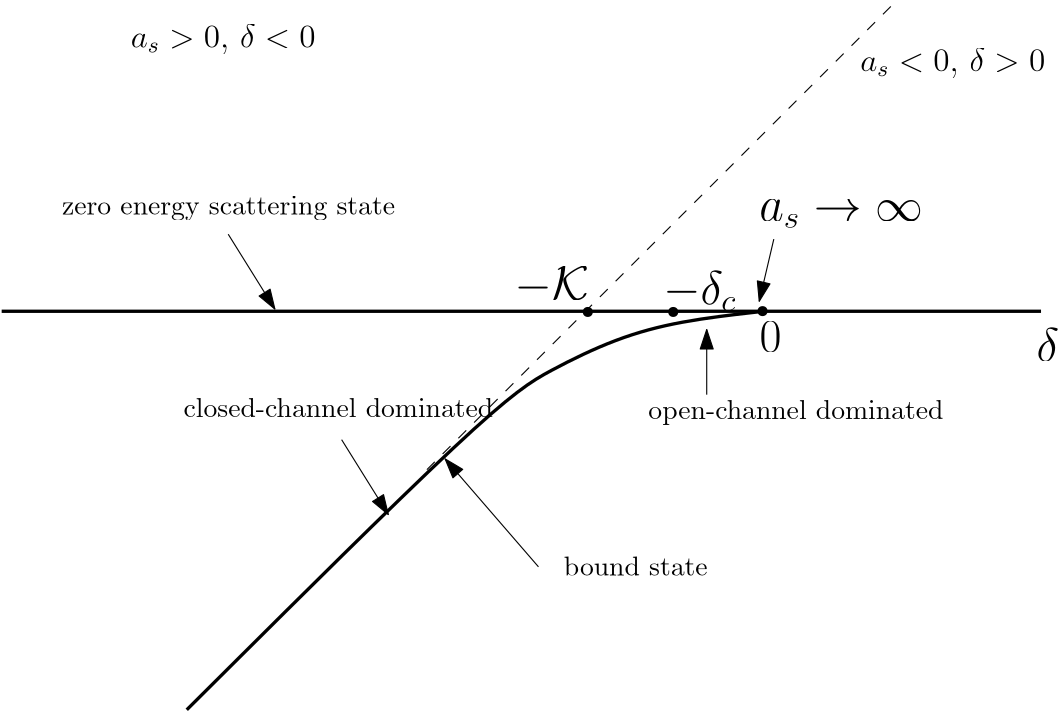 <?xml version="1.0"?>
<!DOCTYPE ipe SYSTEM "ipe.dtd">
<ipe version="70005" creator="Ipe 7.0.13">
<info created="D:20111010173520" modified="D:20111209114347"/>
<ipestyle name="basic">
<symbol name="arrow/arc(spx)">
<path stroke="sym-stroke" fill="sym-stroke" pen="sym-pen">
0 0 m
-1 0.333 l
-1 -0.333 l
h
</path>
</symbol>
<symbol name="arrow/farc(spx)">
<path stroke="sym-stroke" fill="white" pen="sym-pen">
0 0 m
-1 0.333 l
-1 -0.333 l
h
</path>
</symbol>
<symbol name="mark/circle(sx)" transformations="translations">
<path fill="sym-stroke">
0.6 0 0 0.6 0 0 e
0.4 0 0 0.4 0 0 e
</path>
</symbol>
<symbol name="mark/disk(sx)" transformations="translations">
<path fill="sym-stroke">
0.6 0 0 0.6 0 0 e
</path>
</symbol>
<symbol name="mark/fdisk(sfx)" transformations="translations">
<group>
<path fill="sym-fill">
0.5 0 0 0.5 0 0 e
</path>
<path fill="sym-stroke" fillrule="eofill">
0.6 0 0 0.6 0 0 e
0.4 0 0 0.4 0 0 e
</path>
</group>
</symbol>
<symbol name="mark/box(sx)" transformations="translations">
<path fill="sym-stroke" fillrule="eofill">
-0.6 -0.6 m
0.6 -0.6 l
0.6 0.6 l
-0.6 0.6 l
h
-0.4 -0.4 m
0.4 -0.4 l
0.4 0.4 l
-0.4 0.4 l
h
</path>
</symbol>
<symbol name="mark/square(sx)" transformations="translations">
<path fill="sym-stroke">
-0.6 -0.6 m
0.6 -0.6 l
0.6 0.6 l
-0.6 0.6 l
h
</path>
</symbol>
<symbol name="mark/fsquare(sfx)" transformations="translations">
<group>
<path fill="sym-fill">
-0.5 -0.5 m
0.5 -0.5 l
0.5 0.5 l
-0.5 0.5 l
h
</path>
<path fill="sym-stroke" fillrule="eofill">
-0.6 -0.6 m
0.6 -0.6 l
0.6 0.6 l
-0.6 0.6 l
h
-0.4 -0.4 m
0.4 -0.4 l
0.4 0.4 l
-0.4 0.4 l
h
</path>
</group>
</symbol>
<symbol name="mark/cross(sx)" transformations="translations">
<group>
<path fill="sym-stroke">
-0.43 -0.57 m
0.57 0.43 l
0.43 0.57 l
-0.57 -0.43 l
h
</path>
<path fill="sym-stroke">
-0.43 0.57 m
0.57 -0.43 l
0.43 -0.57 l
-0.57 0.43 l
h
</path>
</group>
</symbol>
<symbol name="arrow/fnormal(spx)">
<path stroke="sym-stroke" fill="white" pen="sym-pen">
0 0 m
-1 0.333 l
-1 -0.333 l
h
</path>
</symbol>
<symbol name="arrow/pointed(spx)">
<path stroke="sym-stroke" fill="sym-stroke" pen="sym-pen">
0 0 m
-1 0.333 l
-0.8 0 l
-1 -0.333 l
h
</path>
</symbol>
<symbol name="arrow/fpointed(spx)">
<path stroke="sym-stroke" fill="white" pen="sym-pen">
0 0 m
-1 0.333 l
-0.8 0 l
-1 -0.333 l
h
</path>
</symbol>
<symbol name="arrow/linear(spx)">
<path stroke="sym-stroke" pen="sym-pen">
-1 0.333 m
0 0 l
-1 -0.333 l
</path>
</symbol>
<symbol name="arrow/fdouble(spx)">
<path stroke="sym-stroke" fill="white" pen="sym-pen">
0 0 m
-1 0.333 l
-1 -0.333 l
h
-1 0 m
-2 0.333 l
-2 -0.333 l
h
</path>
</symbol>
<symbol name="arrow/double(spx)">
<path stroke="sym-stroke" fill="sym-stroke" pen="sym-pen">
0 0 m
-1 0.333 l
-1 -0.333 l
h
-1 0 m
-2 0.333 l
-2 -0.333 l
h
</path>
</symbol>
<pen name="heavier" value="0.8"/>
<pen name="fat" value="1.2"/>
<pen name="ultrafat" value="2"/>
<symbolsize name="large" value="5"/>
<symbolsize name="small" value="2"/>
<symbolsize name="tiny" value="1.1"/>
<arrowsize name="large" value="10"/>
<arrowsize name="small" value="5"/>
<arrowsize name="tiny" value="3"/>
<color name="red" value="1 0 0"/>
<color name="green" value="0 1 0"/>
<color name="blue" value="0 0 1"/>
<color name="yellow" value="1 1 0"/>
<color name="orange" value="1 0.647 0"/>
<color name="gold" value="1 0.843 0"/>
<color name="purple" value="0.627 0.125 0.941"/>
<color name="gray" value="0.745"/>
<color name="brown" value="0.647 0.165 0.165"/>
<color name="navy" value="0 0 0.502"/>
<color name="pink" value="1 0.753 0.796"/>
<color name="seagreen" value="0.18 0.545 0.341"/>
<color name="turquoise" value="0.251 0.878 0.816"/>
<color name="violet" value="0.933 0.51 0.933"/>
<color name="darkblue" value="0 0 0.545"/>
<color name="darkcyan" value="0 0.545 0.545"/>
<color name="darkgray" value="0.663"/>
<color name="darkgreen" value="0 0.392 0"/>
<color name="darkmagenta" value="0.545 0 0.545"/>
<color name="darkorange" value="1 0.549 0"/>
<color name="darkred" value="0.545 0 0"/>
<color name="lightblue" value="0.678 0.847 0.902"/>
<color name="lightcyan" value="0.878 1 1"/>
<color name="lightgray" value="0.827"/>
<color name="lightgreen" value="0.565 0.933 0.565"/>
<color name="lightyellow" value="1 1 0.878"/>
<dashstyle name="dashed" value="[4] 0"/>
<dashstyle name="dotted" value="[1 3] 0"/>
<dashstyle name="dash dotted" value="[4 2 1 2] 0"/>
<dashstyle name="dash dot dotted" value="[4 2 1 2 1 2] 0"/>
<textsize name="large" value="\large"/>
<textsize name="Large" value="\Large"/>
<textsize name="LARGE" value="\LARGE"/>
<textsize name="huge" value="\huge"/>
<textsize name="Huge" value="\Huge"/>
<textsize name="small" value="\small"/>
<textsize name="footnote" value="\footnotesize"/>
<textsize name="tiny" value="\tiny"/>
<textstyle name="center" begin="\begin{center}" end="\end{center}"/>
<textstyle name="itemize" begin="\begin{itemize}" end="\end{itemize}"/>
<textstyle name="item" begin="\begin{itemize}\item{}" end="\end{itemize}"/>
<gridsize name="4 pts" value="4"/>
<gridsize name="8 pts (~3 mm)" value="8"/>
<gridsize name="16 pts (~6 mm)" value="16"/>
<gridsize name="32 pts (~12 mm)" value="32"/>
<gridsize name="10 pts (~3.5 mm)" value="10"/>
<gridsize name="20 pts (~7 mm)" value="20"/>
<gridsize name="14 pts (~5 mm)" value="14"/>
<gridsize name="28 pts (~10 mm)" value="28"/>
<gridsize name="56 pts (~20 mm)" value="56"/>
<anglesize name="90 deg" value="90"/>
<anglesize name="60 deg" value="60"/>
<anglesize name="45 deg" value="45"/>
<anglesize name="30 deg" value="30"/>
<anglesize name="22.5 deg" value="22.5"/>
<tiling name="falling" angle="-60" step="4" width="1"/>
<tiling name="rising" angle="30" step="4" width="1"/>
</ipestyle>
<page>
<layer name="alpha"/>
<view layers="alpha" active="alpha"/>
<path layer="alpha" stroke="black" pen="fat">
126.207 256.102 m
500.376 256.102 l
</path>
<path stroke="black" pen="fat">
335.557 255.078 m
335.557 255.078 l
</path>
<path stroke="black" pen="fat">
192.838 112.629 m
303.802 223.054
323.436 234.85
347.433 246.486
370.595 252.68
398.875 255.912 s
</path>
<path stroke="black" dash="dashed">
279.293 199.084 m
448.431 367.953 l
</path>
<text matrix="1 0 0 1 7.05642 3.25889" transformations="translations" pos="391.93 243.572" stroke="black" type="label" width="7.895" height="11.097" depth="0" valign="center" size="LARGE">$0$</text>
<text matrix="1 0 0 1 -1.40051 -3.50128" transformations="translations" pos="500.119 247.774" stroke="black" type="label" width="8.111" height="11.955" depth="0" valign="center" size="LARGE">$\delta$</text>
<text matrix="1 0 0 1 11.3415 20.5905" transformations="translations" pos="353.066 242.872" stroke="black" type="label" width="26.392" height="11.957" depth="2.58" valign="center" size="LARGE">$-\delta_c$</text>
<text matrix="1 0 0 1 -2.45089 7.35268" transformations="translations" pos="361.469 212.411" stroke="black" type="label" width="106.268" height="6.926" depth="1.93" valign="center">open-channel dominated</text>
<text matrix="1 0 0 1 -17.1563 12.2545" transformations="translations" pos="208.813 209.26" stroke="black" type="label" width="111.582" height="6.918" depth="0" valign="center">closed-channel dominated</text>
<path stroke="black" arrow="normal/normal">
380.026 226.066 m
380.026 249.524 l
</path>
<path stroke="black" arrow="normal/normal">
404.184 282.086 m
398.932 259.678 l
</path>
<text transformations="translations" pos="398.932 291.19" stroke="black" type="label" width="58.856" height="7.415" depth="2.58" valign="center" size="LARGE">$a_s\rightarrow\infty$</text>
<text transformations="translations" pos="147.891 293.29" stroke="black" type="label" width="120.022" height="6.661" depth="1.93" valign="center">zero energy scattering state</text>
<text matrix="1 0 0 1 186.268 -15.7558" transformations="translations" pos="142.289 180.199" stroke="black" type="label" width="51.806" height="6.918" depth="0" valign="center">bound state</text>
<path stroke="black" arrow="normal/normal">
319.453 164.093 m
285.841 202.957 l
</path>
<path stroke="black" arrow="normal/normal">
207.763 283.837 m
224.569 256.877 l
</path>
<text transformations="translations" pos="172.682 351.061" stroke="black" type="label" width="66.544" height="8.307" depth="2.32" valign="baseline" size="large">$a_s&gt;0$, $\delta&lt;0$</text>
<text matrix="1 0 0 1 -13.1971 -6.73323" transformations="translations" pos="448.513 349.241" stroke="black" type="label" width="66.544" height="8.307" depth="2.32" valign="baseline" size="large">$a_s&lt;0$, $\delta&gt;0$</text>
<use matrix="1 0 0 1 -5.18553 -2.70923" name="mark/disk(sx)" pos="373.154 258.557" size="normal" stroke="black"/>
<path matrix="1 0 0 1 40.8289 -73.9646" stroke="black" arrow="normal/normal">
207.763 283.837 m
224.569 256.877 l
</path>
<text matrix="1 0 0 1 -18.4227 -2.37934" transformations="translations" pos="329.256 262.739" stroke="black" type="label" width="26.756" height="11.768" depth="1.43" valign="baseline" size="LARGE">$-\mathcal{K}$</text>
<use matrix="1 0 0 1 -35.9434 -2.70873" name="mark/disk(sx)" pos="373.154 258.557" size="normal" stroke="black"/>
<use name="mark/disk(sx)" pos="400.119 256.149" size="normal" stroke="black"/>
</page>
</ipe>
